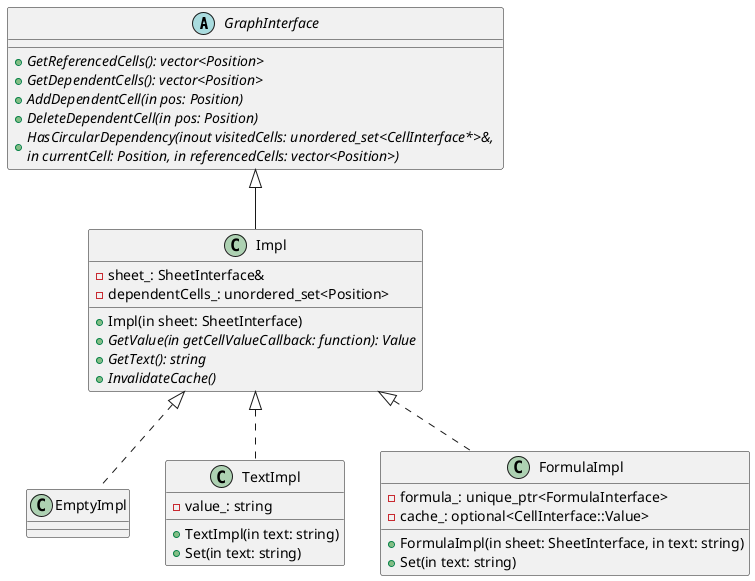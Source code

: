 
@startuml

abstract class GraphInterface {
    +{abstract} GetReferencedCells(): vector<Position>
    +{abstract} GetDependentCells(): vector<Position>
    +{abstract} AddDependentCell(in pos: Position)
    +{abstract} DeleteDependentCell(in pos: Position)
    +{abstract} HasCircularDependency(inout visitedCells: unordered_set<CellInterface*>&, \nin currentCell: Position, in referencedCells: vector<Position>)
}

abstract class Impl {
    +Impl(in sheet: SheetInterface)
    +{abstract} GetValue(in getCellValueCallback: function): Value
    +{abstract} GetText(): string
    +{abstract} InvalidateCache()

    -sheet_: SheetInterface&
    -dependentCells_: unordered_set<Position>
}

class Impl extends GraphInterface

class EmptyImpl {
}

class TextImpl {
    +TextImpl(in text: string)
    +Set(in text: string)
    -value_: string
}

class FormulaImpl {
    +FormulaImpl(in sheet: SheetInterface, in text: string)
    +Set(in text: string)

    -formula_: unique_ptr<FormulaInterface>
    -cache_: optional<CellInterface::Value>
}

class EmptyImpl implements Impl
class TextImpl implements Impl
class FormulaImpl implements Impl

@enduml
